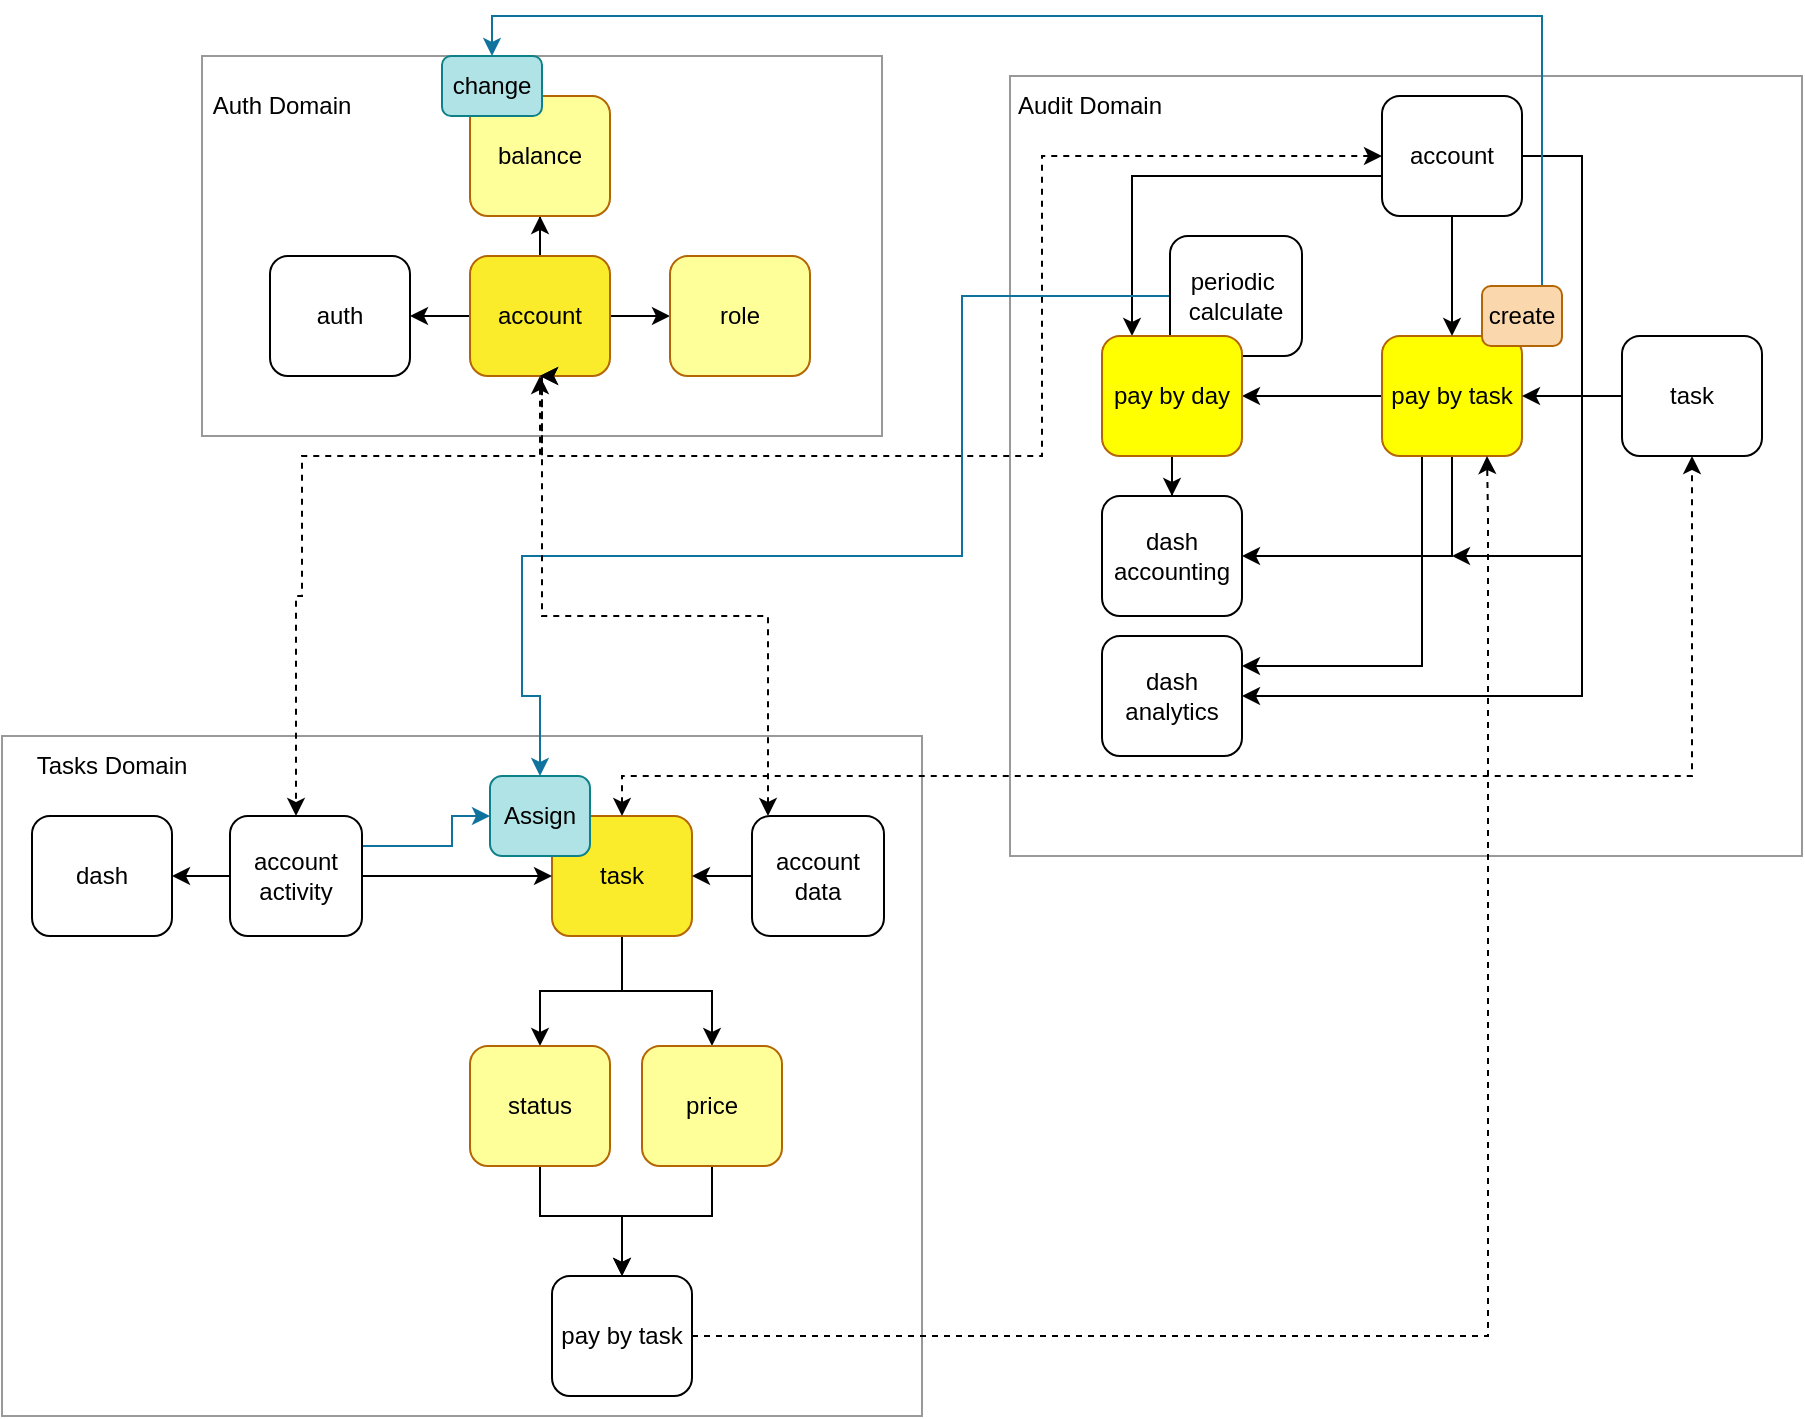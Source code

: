 <mxfile version="17.4.6" type="github">
  <diagram id="dGNfXg8ryN5YxJEa8egZ" name="Page-1">
    <mxGraphModel dx="1695" dy="1633" grid="1" gridSize="10" guides="1" tooltips="1" connect="1" arrows="1" fold="1" page="1" pageScale="1" pageWidth="827" pageHeight="1169" math="0" shadow="0">
      <root>
        <mxCell id="0" />
        <mxCell id="1" parent="0" />
        <mxCell id="-m2lDpHRq8-kHT6CYHwG-1" value="" style="rounded=0;whiteSpace=wrap;html=1;strokeColor=#999999;" vertex="1" parent="1">
          <mxGeometry x="10" y="10" width="340" height="190" as="geometry" />
        </mxCell>
        <mxCell id="-m2lDpHRq8-kHT6CYHwG-7" style="edgeStyle=orthogonalEdgeStyle;rounded=0;orthogonalLoop=1;jettySize=auto;html=1;exitX=1;exitY=0.5;exitDx=0;exitDy=0;entryX=0;entryY=0.5;entryDx=0;entryDy=0;" edge="1" parent="1" source="-m2lDpHRq8-kHT6CYHwG-2" target="-m2lDpHRq8-kHT6CYHwG-5">
          <mxGeometry relative="1" as="geometry" />
        </mxCell>
        <mxCell id="-m2lDpHRq8-kHT6CYHwG-8" style="edgeStyle=orthogonalEdgeStyle;rounded=0;orthogonalLoop=1;jettySize=auto;html=1;exitX=0.5;exitY=0;exitDx=0;exitDy=0;" edge="1" parent="1" source="-m2lDpHRq8-kHT6CYHwG-2" target="-m2lDpHRq8-kHT6CYHwG-4">
          <mxGeometry relative="1" as="geometry" />
        </mxCell>
        <mxCell id="-m2lDpHRq8-kHT6CYHwG-9" style="edgeStyle=orthogonalEdgeStyle;rounded=0;orthogonalLoop=1;jettySize=auto;html=1;exitX=0;exitY=0.5;exitDx=0;exitDy=0;" edge="1" parent="1" source="-m2lDpHRq8-kHT6CYHwG-2" target="-m2lDpHRq8-kHT6CYHwG-3">
          <mxGeometry relative="1" as="geometry" />
        </mxCell>
        <mxCell id="-m2lDpHRq8-kHT6CYHwG-41" style="edgeStyle=orthogonalEdgeStyle;rounded=0;orthogonalLoop=1;jettySize=auto;html=1;exitX=0.5;exitY=1;exitDx=0;exitDy=0;entryX=0.5;entryY=0;entryDx=0;entryDy=0;dashed=1;strokeColor=none;startArrow=classic;startFill=1;" edge="1" parent="1" source="-m2lDpHRq8-kHT6CYHwG-2" target="-m2lDpHRq8-kHT6CYHwG-39">
          <mxGeometry relative="1" as="geometry" />
        </mxCell>
        <mxCell id="-m2lDpHRq8-kHT6CYHwG-2" value="account" style="rounded=1;whiteSpace=wrap;html=1;fillColor=#FAEC2B;strokeColor=#b46504;" vertex="1" parent="1">
          <mxGeometry x="144" y="110" width="70" height="60" as="geometry" />
        </mxCell>
        <mxCell id="-m2lDpHRq8-kHT6CYHwG-3" value="auth" style="rounded=1;whiteSpace=wrap;html=1;" vertex="1" parent="1">
          <mxGeometry x="44" y="110" width="70" height="60" as="geometry" />
        </mxCell>
        <mxCell id="-m2lDpHRq8-kHT6CYHwG-4" value="balance" style="rounded=1;whiteSpace=wrap;html=1;fillColor=#FFFF99;strokeColor=#b46504;" vertex="1" parent="1">
          <mxGeometry x="144" y="30" width="70" height="60" as="geometry" />
        </mxCell>
        <mxCell id="-m2lDpHRq8-kHT6CYHwG-5" value="role" style="rounded=1;whiteSpace=wrap;html=1;fillColor=#FFFF99;strokeColor=#b46504;" vertex="1" parent="1">
          <mxGeometry x="244" y="110" width="70" height="60" as="geometry" />
        </mxCell>
        <mxCell id="-m2lDpHRq8-kHT6CYHwG-10" value="Auth Domain" style="text;html=1;strokeColor=none;fillColor=none;align=center;verticalAlign=middle;whiteSpace=wrap;rounded=0;" vertex="1" parent="1">
          <mxGeometry x="10" y="20" width="80" height="30" as="geometry" />
        </mxCell>
        <mxCell id="-m2lDpHRq8-kHT6CYHwG-11" value="" style="rounded=0;whiteSpace=wrap;html=1;strokeColor=#999999;" vertex="1" parent="1">
          <mxGeometry x="-90" y="350" width="460" height="340" as="geometry" />
        </mxCell>
        <mxCell id="-m2lDpHRq8-kHT6CYHwG-14" style="edgeStyle=orthogonalEdgeStyle;rounded=0;orthogonalLoop=1;jettySize=auto;html=1;exitX=0;exitY=0.5;exitDx=0;exitDy=0;startArrow=none;" edge="1" parent="1" source="-m2lDpHRq8-kHT6CYHwG-39" target="-m2lDpHRq8-kHT6CYHwG-16">
          <mxGeometry relative="1" as="geometry" />
        </mxCell>
        <mxCell id="-m2lDpHRq8-kHT6CYHwG-44" style="edgeStyle=orthogonalEdgeStyle;rounded=0;orthogonalLoop=1;jettySize=auto;html=1;startArrow=none;startFill=0;strokeColor=default;" edge="1" parent="1" source="-m2lDpHRq8-kHT6CYHwG-15" target="-m2lDpHRq8-kHT6CYHwG-43">
          <mxGeometry relative="1" as="geometry" />
        </mxCell>
        <mxCell id="-m2lDpHRq8-kHT6CYHwG-46" style="edgeStyle=orthogonalEdgeStyle;rounded=0;orthogonalLoop=1;jettySize=auto;html=1;entryX=0.5;entryY=0;entryDx=0;entryDy=0;startArrow=none;startFill=0;strokeColor=default;" edge="1" parent="1" source="-m2lDpHRq8-kHT6CYHwG-15" target="-m2lDpHRq8-kHT6CYHwG-45">
          <mxGeometry relative="1" as="geometry" />
        </mxCell>
        <mxCell id="-m2lDpHRq8-kHT6CYHwG-15" value="task" style="rounded=1;whiteSpace=wrap;html=1;fillColor=#FAEC2B;strokeColor=#b46504;" vertex="1" parent="1">
          <mxGeometry x="185" y="390" width="70" height="60" as="geometry" />
        </mxCell>
        <mxCell id="-m2lDpHRq8-kHT6CYHwG-72" style="edgeStyle=orthogonalEdgeStyle;rounded=0;orthogonalLoop=1;jettySize=auto;html=1;entryX=0;entryY=0.5;entryDx=0;entryDy=0;startArrow=none;startFill=0;strokeColor=#10739e;fillColor=#b1ddf0;exitX=1;exitY=0.25;exitDx=0;exitDy=0;" edge="1" parent="1" source="-m2lDpHRq8-kHT6CYHwG-39" target="-m2lDpHRq8-kHT6CYHwG-69">
          <mxGeometry relative="1" as="geometry">
            <Array as="points">
              <mxPoint x="135" y="405" />
              <mxPoint x="135" y="390" />
            </Array>
          </mxGeometry>
        </mxCell>
        <mxCell id="-m2lDpHRq8-kHT6CYHwG-16" value="dash" style="rounded=1;whiteSpace=wrap;html=1;" vertex="1" parent="1">
          <mxGeometry x="-75" y="390" width="70" height="60" as="geometry" />
        </mxCell>
        <mxCell id="-m2lDpHRq8-kHT6CYHwG-19" value="Tasks Domain" style="text;html=1;strokeColor=none;fillColor=none;align=center;verticalAlign=middle;whiteSpace=wrap;rounded=0;" vertex="1" parent="1">
          <mxGeometry x="-75" y="350" width="80" height="30" as="geometry" />
        </mxCell>
        <mxCell id="-m2lDpHRq8-kHT6CYHwG-20" value="" style="rounded=0;whiteSpace=wrap;html=1;strokeColor=#999999;" vertex="1" parent="1">
          <mxGeometry x="414" y="20" width="396" height="390" as="geometry" />
        </mxCell>
        <mxCell id="-m2lDpHRq8-kHT6CYHwG-25" value="dash&lt;br&gt;accounting" style="rounded=1;whiteSpace=wrap;html=1;" vertex="1" parent="1">
          <mxGeometry x="460" y="230" width="70" height="60" as="geometry" />
        </mxCell>
        <mxCell id="-m2lDpHRq8-kHT6CYHwG-64" style="edgeStyle=orthogonalEdgeStyle;rounded=0;orthogonalLoop=1;jettySize=auto;html=1;entryX=1;entryY=0.5;entryDx=0;entryDy=0;startArrow=none;startFill=0;strokeColor=default;" edge="1" parent="1" source="-m2lDpHRq8-kHT6CYHwG-26" target="-m2lDpHRq8-kHT6CYHwG-60">
          <mxGeometry relative="1" as="geometry" />
        </mxCell>
        <mxCell id="-m2lDpHRq8-kHT6CYHwG-79" style="edgeStyle=orthogonalEdgeStyle;rounded=0;orthogonalLoop=1;jettySize=auto;html=1;entryX=1;entryY=0.5;entryDx=0;entryDy=0;startArrow=none;startFill=0;strokeColor=default;" edge="1" parent="1" source="-m2lDpHRq8-kHT6CYHwG-26" target="-m2lDpHRq8-kHT6CYHwG-25">
          <mxGeometry relative="1" as="geometry">
            <Array as="points">
              <mxPoint x="635" y="260" />
            </Array>
          </mxGeometry>
        </mxCell>
        <mxCell id="-m2lDpHRq8-kHT6CYHwG-90" style="edgeStyle=orthogonalEdgeStyle;rounded=0;orthogonalLoop=1;jettySize=auto;html=1;entryX=1;entryY=0.25;entryDx=0;entryDy=0;startArrow=none;startFill=0;strokeColor=default;" edge="1" parent="1" source="-m2lDpHRq8-kHT6CYHwG-26" target="-m2lDpHRq8-kHT6CYHwG-81">
          <mxGeometry relative="1" as="geometry">
            <Array as="points">
              <mxPoint x="620" y="315" />
            </Array>
          </mxGeometry>
        </mxCell>
        <mxCell id="-m2lDpHRq8-kHT6CYHwG-26" value="pay by task" style="rounded=1;whiteSpace=wrap;html=1;fillColor=#FFFF00;strokeColor=#b46504;" vertex="1" parent="1">
          <mxGeometry x="600" y="150" width="70" height="60" as="geometry" />
        </mxCell>
        <mxCell id="-m2lDpHRq8-kHT6CYHwG-54" style="edgeStyle=orthogonalEdgeStyle;rounded=0;orthogonalLoop=1;jettySize=auto;html=1;startArrow=none;startFill=0;strokeColor=default;" edge="1" parent="1" source="-m2lDpHRq8-kHT6CYHwG-27" target="-m2lDpHRq8-kHT6CYHwG-26">
          <mxGeometry relative="1" as="geometry" />
        </mxCell>
        <mxCell id="-m2lDpHRq8-kHT6CYHwG-56" style="edgeStyle=orthogonalEdgeStyle;rounded=0;orthogonalLoop=1;jettySize=auto;html=1;startArrow=classic;startFill=1;strokeColor=default;entryX=0.5;entryY=1;entryDx=0;entryDy=0;dashed=1;" edge="1" parent="1" source="-m2lDpHRq8-kHT6CYHwG-27" target="-m2lDpHRq8-kHT6CYHwG-2">
          <mxGeometry relative="1" as="geometry">
            <mxPoint x="180" y="180" as="targetPoint" />
            <Array as="points">
              <mxPoint x="430" y="60" />
              <mxPoint x="430" y="210" />
              <mxPoint x="180" y="210" />
            </Array>
          </mxGeometry>
        </mxCell>
        <mxCell id="-m2lDpHRq8-kHT6CYHwG-61" style="edgeStyle=orthogonalEdgeStyle;rounded=0;orthogonalLoop=1;jettySize=auto;html=1;startArrow=none;startFill=0;strokeColor=default;" edge="1" parent="1" source="-m2lDpHRq8-kHT6CYHwG-27" target="-m2lDpHRq8-kHT6CYHwG-60">
          <mxGeometry relative="1" as="geometry">
            <Array as="points">
              <mxPoint x="475" y="70" />
            </Array>
          </mxGeometry>
        </mxCell>
        <mxCell id="-m2lDpHRq8-kHT6CYHwG-87" style="edgeStyle=orthogonalEdgeStyle;rounded=0;orthogonalLoop=1;jettySize=auto;html=1;startArrow=none;startFill=0;strokeColor=default;" edge="1" parent="1" source="-m2lDpHRq8-kHT6CYHwG-27">
          <mxGeometry relative="1" as="geometry">
            <mxPoint x="635" y="260" as="targetPoint" />
            <Array as="points">
              <mxPoint x="700" y="60" />
              <mxPoint x="700" y="260" />
            </Array>
          </mxGeometry>
        </mxCell>
        <mxCell id="-m2lDpHRq8-kHT6CYHwG-89" style="edgeStyle=orthogonalEdgeStyle;rounded=0;orthogonalLoop=1;jettySize=auto;html=1;entryX=1;entryY=0.5;entryDx=0;entryDy=0;startArrow=none;startFill=0;strokeColor=default;" edge="1" parent="1" source="-m2lDpHRq8-kHT6CYHwG-27" target="-m2lDpHRq8-kHT6CYHwG-81">
          <mxGeometry relative="1" as="geometry">
            <Array as="points">
              <mxPoint x="700" y="60" />
              <mxPoint x="700" y="330" />
            </Array>
          </mxGeometry>
        </mxCell>
        <mxCell id="-m2lDpHRq8-kHT6CYHwG-27" value="account" style="rounded=1;whiteSpace=wrap;html=1;" vertex="1" parent="1">
          <mxGeometry x="600" y="30" width="70" height="60" as="geometry" />
        </mxCell>
        <mxCell id="-m2lDpHRq8-kHT6CYHwG-28" value="Audit Domain" style="text;html=1;strokeColor=none;fillColor=none;align=center;verticalAlign=middle;whiteSpace=wrap;rounded=0;" vertex="1" parent="1">
          <mxGeometry x="414" y="20" width="80" height="30" as="geometry" />
        </mxCell>
        <mxCell id="-m2lDpHRq8-kHT6CYHwG-42" style="edgeStyle=orthogonalEdgeStyle;rounded=0;orthogonalLoop=1;jettySize=auto;html=1;dashed=1;startArrow=classic;startFill=1;strokeColor=default;entryX=0.5;entryY=0;entryDx=0;entryDy=0;" edge="1" parent="1" source="-m2lDpHRq8-kHT6CYHwG-2" target="-m2lDpHRq8-kHT6CYHwG-39">
          <mxGeometry relative="1" as="geometry">
            <mxPoint x="30" y="280" as="targetPoint" />
            <Array as="points">
              <mxPoint x="179" y="210" />
              <mxPoint x="60" y="210" />
              <mxPoint x="60" y="280" />
              <mxPoint x="57" y="280" />
            </Array>
          </mxGeometry>
        </mxCell>
        <mxCell id="-m2lDpHRq8-kHT6CYHwG-48" style="edgeStyle=orthogonalEdgeStyle;rounded=0;orthogonalLoop=1;jettySize=auto;html=1;entryX=0.5;entryY=0;entryDx=0;entryDy=0;startArrow=none;startFill=0;strokeColor=default;" edge="1" parent="1" source="-m2lDpHRq8-kHT6CYHwG-43" target="-m2lDpHRq8-kHT6CYHwG-47">
          <mxGeometry relative="1" as="geometry">
            <Array as="points">
              <mxPoint x="179" y="590" />
              <mxPoint x="220" y="590" />
            </Array>
          </mxGeometry>
        </mxCell>
        <mxCell id="-m2lDpHRq8-kHT6CYHwG-43" value="status" style="rounded=1;whiteSpace=wrap;html=1;fillColor=#FFFF99;strokeColor=#b46504;" vertex="1" parent="1">
          <mxGeometry x="144" y="505" width="70" height="60" as="geometry" />
        </mxCell>
        <mxCell id="-m2lDpHRq8-kHT6CYHwG-49" style="edgeStyle=orthogonalEdgeStyle;rounded=0;orthogonalLoop=1;jettySize=auto;html=1;startArrow=none;startFill=0;strokeColor=default;entryX=0.5;entryY=0;entryDx=0;entryDy=0;" edge="1" parent="1" source="-m2lDpHRq8-kHT6CYHwG-45" target="-m2lDpHRq8-kHT6CYHwG-47">
          <mxGeometry relative="1" as="geometry">
            <mxPoint x="220" y="600" as="targetPoint" />
            <Array as="points">
              <mxPoint x="265" y="590" />
              <mxPoint x="220" y="590" />
            </Array>
          </mxGeometry>
        </mxCell>
        <mxCell id="-m2lDpHRq8-kHT6CYHwG-45" value="price" style="rounded=1;whiteSpace=wrap;html=1;fillColor=#FFFF99;strokeColor=#b46504;" vertex="1" parent="1">
          <mxGeometry x="230" y="505" width="70" height="60" as="geometry" />
        </mxCell>
        <mxCell id="-m2lDpHRq8-kHT6CYHwG-73" style="edgeStyle=orthogonalEdgeStyle;rounded=0;orthogonalLoop=1;jettySize=auto;html=1;startArrow=none;startFill=0;strokeColor=default;entryX=0.75;entryY=1;entryDx=0;entryDy=0;dashed=1;" edge="1" parent="1" source="-m2lDpHRq8-kHT6CYHwG-47" target="-m2lDpHRq8-kHT6CYHwG-26">
          <mxGeometry relative="1" as="geometry">
            <mxPoint x="670" y="430" as="targetPoint" />
            <Array as="points">
              <mxPoint x="653" y="650" />
              <mxPoint x="653" y="240" />
            </Array>
          </mxGeometry>
        </mxCell>
        <mxCell id="-m2lDpHRq8-kHT6CYHwG-47" value="pay by task" style="rounded=1;whiteSpace=wrap;html=1;" vertex="1" parent="1">
          <mxGeometry x="185" y="620" width="70" height="60" as="geometry" />
        </mxCell>
        <mxCell id="-m2lDpHRq8-kHT6CYHwG-55" style="edgeStyle=orthogonalEdgeStyle;rounded=0;orthogonalLoop=1;jettySize=auto;html=1;startArrow=none;startFill=0;strokeColor=default;" edge="1" parent="1" source="-m2lDpHRq8-kHT6CYHwG-50" target="-m2lDpHRq8-kHT6CYHwG-26">
          <mxGeometry relative="1" as="geometry" />
        </mxCell>
        <mxCell id="-m2lDpHRq8-kHT6CYHwG-50" value="task" style="rounded=1;whiteSpace=wrap;html=1;" vertex="1" parent="1">
          <mxGeometry x="720" y="150" width="70" height="60" as="geometry" />
        </mxCell>
        <mxCell id="-m2lDpHRq8-kHT6CYHwG-57" style="edgeStyle=orthogonalEdgeStyle;rounded=0;orthogonalLoop=1;jettySize=auto;html=1;dashed=1;startArrow=classic;startFill=1;strokeColor=default;exitX=0.5;exitY=0;exitDx=0;exitDy=0;" edge="1" parent="1" source="-m2lDpHRq8-kHT6CYHwG-15" target="-m2lDpHRq8-kHT6CYHwG-50">
          <mxGeometry relative="1" as="geometry">
            <Array as="points">
              <mxPoint x="220" y="370" />
              <mxPoint x="755" y="370" />
            </Array>
          </mxGeometry>
        </mxCell>
        <mxCell id="-m2lDpHRq8-kHT6CYHwG-71" style="edgeStyle=orthogonalEdgeStyle;rounded=0;orthogonalLoop=1;jettySize=auto;html=1;entryX=0.5;entryY=0;entryDx=0;entryDy=0;startArrow=none;startFill=0;strokeColor=#10739e;fillColor=#b1ddf0;" edge="1" parent="1" source="-m2lDpHRq8-kHT6CYHwG-58" target="-m2lDpHRq8-kHT6CYHwG-69">
          <mxGeometry relative="1" as="geometry">
            <Array as="points">
              <mxPoint x="390" y="130" />
              <mxPoint x="390" y="260" />
              <mxPoint x="170" y="260" />
              <mxPoint x="170" y="330" />
              <mxPoint x="179" y="330" />
            </Array>
          </mxGeometry>
        </mxCell>
        <mxCell id="-m2lDpHRq8-kHT6CYHwG-58" value="periodic&amp;nbsp; calculate" style="rounded=1;whiteSpace=wrap;html=1;" vertex="1" parent="1">
          <mxGeometry x="494" y="100" width="66" height="60" as="geometry" />
        </mxCell>
        <mxCell id="-m2lDpHRq8-kHT6CYHwG-78" style="edgeStyle=orthogonalEdgeStyle;rounded=0;orthogonalLoop=1;jettySize=auto;html=1;startArrow=none;startFill=0;strokeColor=default;" edge="1" parent="1" source="-m2lDpHRq8-kHT6CYHwG-60" target="-m2lDpHRq8-kHT6CYHwG-25">
          <mxGeometry relative="1" as="geometry" />
        </mxCell>
        <mxCell id="-m2lDpHRq8-kHT6CYHwG-60" value="pay by day" style="rounded=1;whiteSpace=wrap;html=1;fillColor=#FFFF00;strokeColor=#b46504;" vertex="1" parent="1">
          <mxGeometry x="460" y="150" width="70" height="60" as="geometry" />
        </mxCell>
        <mxCell id="-m2lDpHRq8-kHT6CYHwG-69" value="Assign" style="rounded=1;whiteSpace=wrap;html=1;strokeColor=#0e8088;fillColor=#b0e3e6;" vertex="1" parent="1">
          <mxGeometry x="154" y="370" width="50" height="40" as="geometry" />
        </mxCell>
        <mxCell id="-m2lDpHRq8-kHT6CYHwG-39" value="account&lt;br&gt;activity" style="rounded=1;whiteSpace=wrap;html=1;" vertex="1" parent="1">
          <mxGeometry x="24" y="390" width="66" height="60" as="geometry" />
        </mxCell>
        <mxCell id="-m2lDpHRq8-kHT6CYHwG-74" value="" style="edgeStyle=orthogonalEdgeStyle;rounded=0;orthogonalLoop=1;jettySize=auto;html=1;exitX=0;exitY=0.5;exitDx=0;exitDy=0;endArrow=none;startArrow=classic;startFill=1;" edge="1" parent="1" source="-m2lDpHRq8-kHT6CYHwG-15" target="-m2lDpHRq8-kHT6CYHwG-39">
          <mxGeometry relative="1" as="geometry">
            <mxPoint x="185" y="420" as="sourcePoint" />
            <mxPoint x="95" y="420" as="targetPoint" />
          </mxGeometry>
        </mxCell>
        <mxCell id="-m2lDpHRq8-kHT6CYHwG-76" style="edgeStyle=orthogonalEdgeStyle;rounded=0;orthogonalLoop=1;jettySize=auto;html=1;dashed=1;startArrow=classic;startFill=1;strokeColor=default;entryX=0.5;entryY=1;entryDx=0;entryDy=0;" edge="1" parent="1" source="-m2lDpHRq8-kHT6CYHwG-75" target="-m2lDpHRq8-kHT6CYHwG-2">
          <mxGeometry relative="1" as="geometry">
            <mxPoint x="180" y="180" as="targetPoint" />
            <Array as="points">
              <mxPoint x="293" y="290" />
              <mxPoint x="180" y="290" />
            </Array>
          </mxGeometry>
        </mxCell>
        <mxCell id="-m2lDpHRq8-kHT6CYHwG-77" style="edgeStyle=orthogonalEdgeStyle;rounded=0;orthogonalLoop=1;jettySize=auto;html=1;startArrow=none;startFill=0;strokeColor=default;" edge="1" parent="1" source="-m2lDpHRq8-kHT6CYHwG-75" target="-m2lDpHRq8-kHT6CYHwG-15">
          <mxGeometry relative="1" as="geometry" />
        </mxCell>
        <mxCell id="-m2lDpHRq8-kHT6CYHwG-75" value="account data" style="rounded=1;whiteSpace=wrap;html=1;" vertex="1" parent="1">
          <mxGeometry x="285" y="390" width="66" height="60" as="geometry" />
        </mxCell>
        <mxCell id="-m2lDpHRq8-kHT6CYHwG-81" value="dash&lt;br&gt;analytics" style="rounded=1;whiteSpace=wrap;html=1;" vertex="1" parent="1">
          <mxGeometry x="460" y="300" width="70" height="60" as="geometry" />
        </mxCell>
        <mxCell id="-m2lDpHRq8-kHT6CYHwG-93" style="edgeStyle=orthogonalEdgeStyle;rounded=0;orthogonalLoop=1;jettySize=auto;html=1;entryX=0.5;entryY=0;entryDx=0;entryDy=0;startArrow=none;startFill=0;strokeColor=#10739e;fillColor=#b1ddf0;" edge="1" parent="1" source="-m2lDpHRq8-kHT6CYHwG-91" target="-m2lDpHRq8-kHT6CYHwG-92">
          <mxGeometry relative="1" as="geometry">
            <Array as="points">
              <mxPoint x="680" y="-10" />
              <mxPoint x="155" y="-10" />
            </Array>
          </mxGeometry>
        </mxCell>
        <mxCell id="-m2lDpHRq8-kHT6CYHwG-91" value="create" style="rounded=1;whiteSpace=wrap;html=1;strokeColor=#b46504;fillColor=#fad7ac;" vertex="1" parent="1">
          <mxGeometry x="650" y="125" width="40" height="30" as="geometry" />
        </mxCell>
        <mxCell id="-m2lDpHRq8-kHT6CYHwG-92" value="change" style="rounded=1;whiteSpace=wrap;html=1;strokeColor=#0e8088;fillColor=#b0e3e6;" vertex="1" parent="1">
          <mxGeometry x="130" y="10" width="50" height="30" as="geometry" />
        </mxCell>
      </root>
    </mxGraphModel>
  </diagram>
</mxfile>
